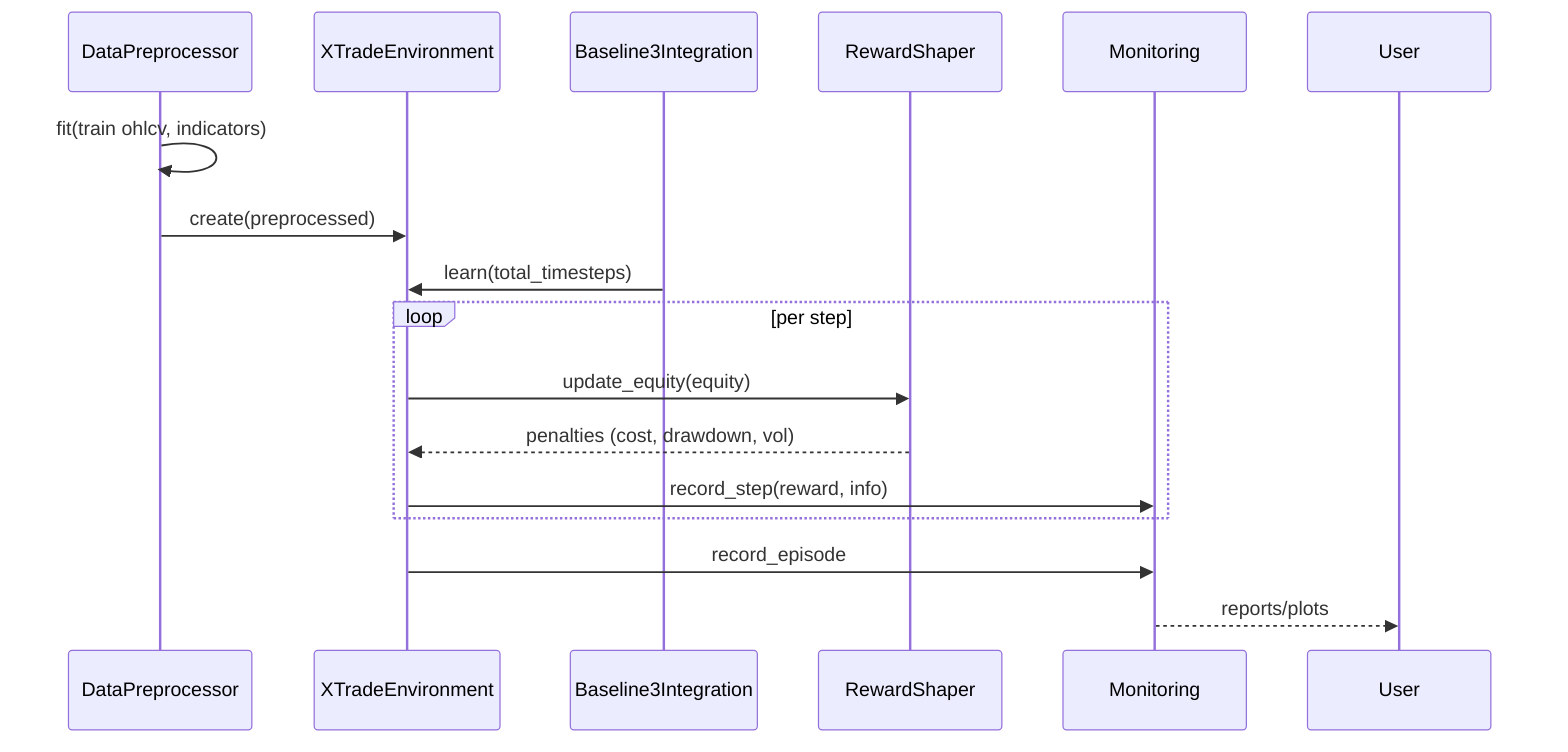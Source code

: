 %% Training Mode Sequence (Condensed)
sequenceDiagram
	participant Pre as DataPreprocessor
	participant Env as XTradeEnvironment
	participant SB3 as Baseline3Integration
	participant RS as RewardShaper
	participant Mon as Monitoring

	Pre->>Pre: fit(train ohlcv, indicators)
	Pre->>Env: create(preprocessed)
	SB3->>Env: learn(total_timesteps)
	loop per step
		Env->>RS: update_equity(equity)
		RS-->>Env: penalties (cost, drawdown, vol)
		Env->>Mon: record_step(reward, info)
	end
	Env->>Mon: record_episode
	Mon-->>User: reports/plots